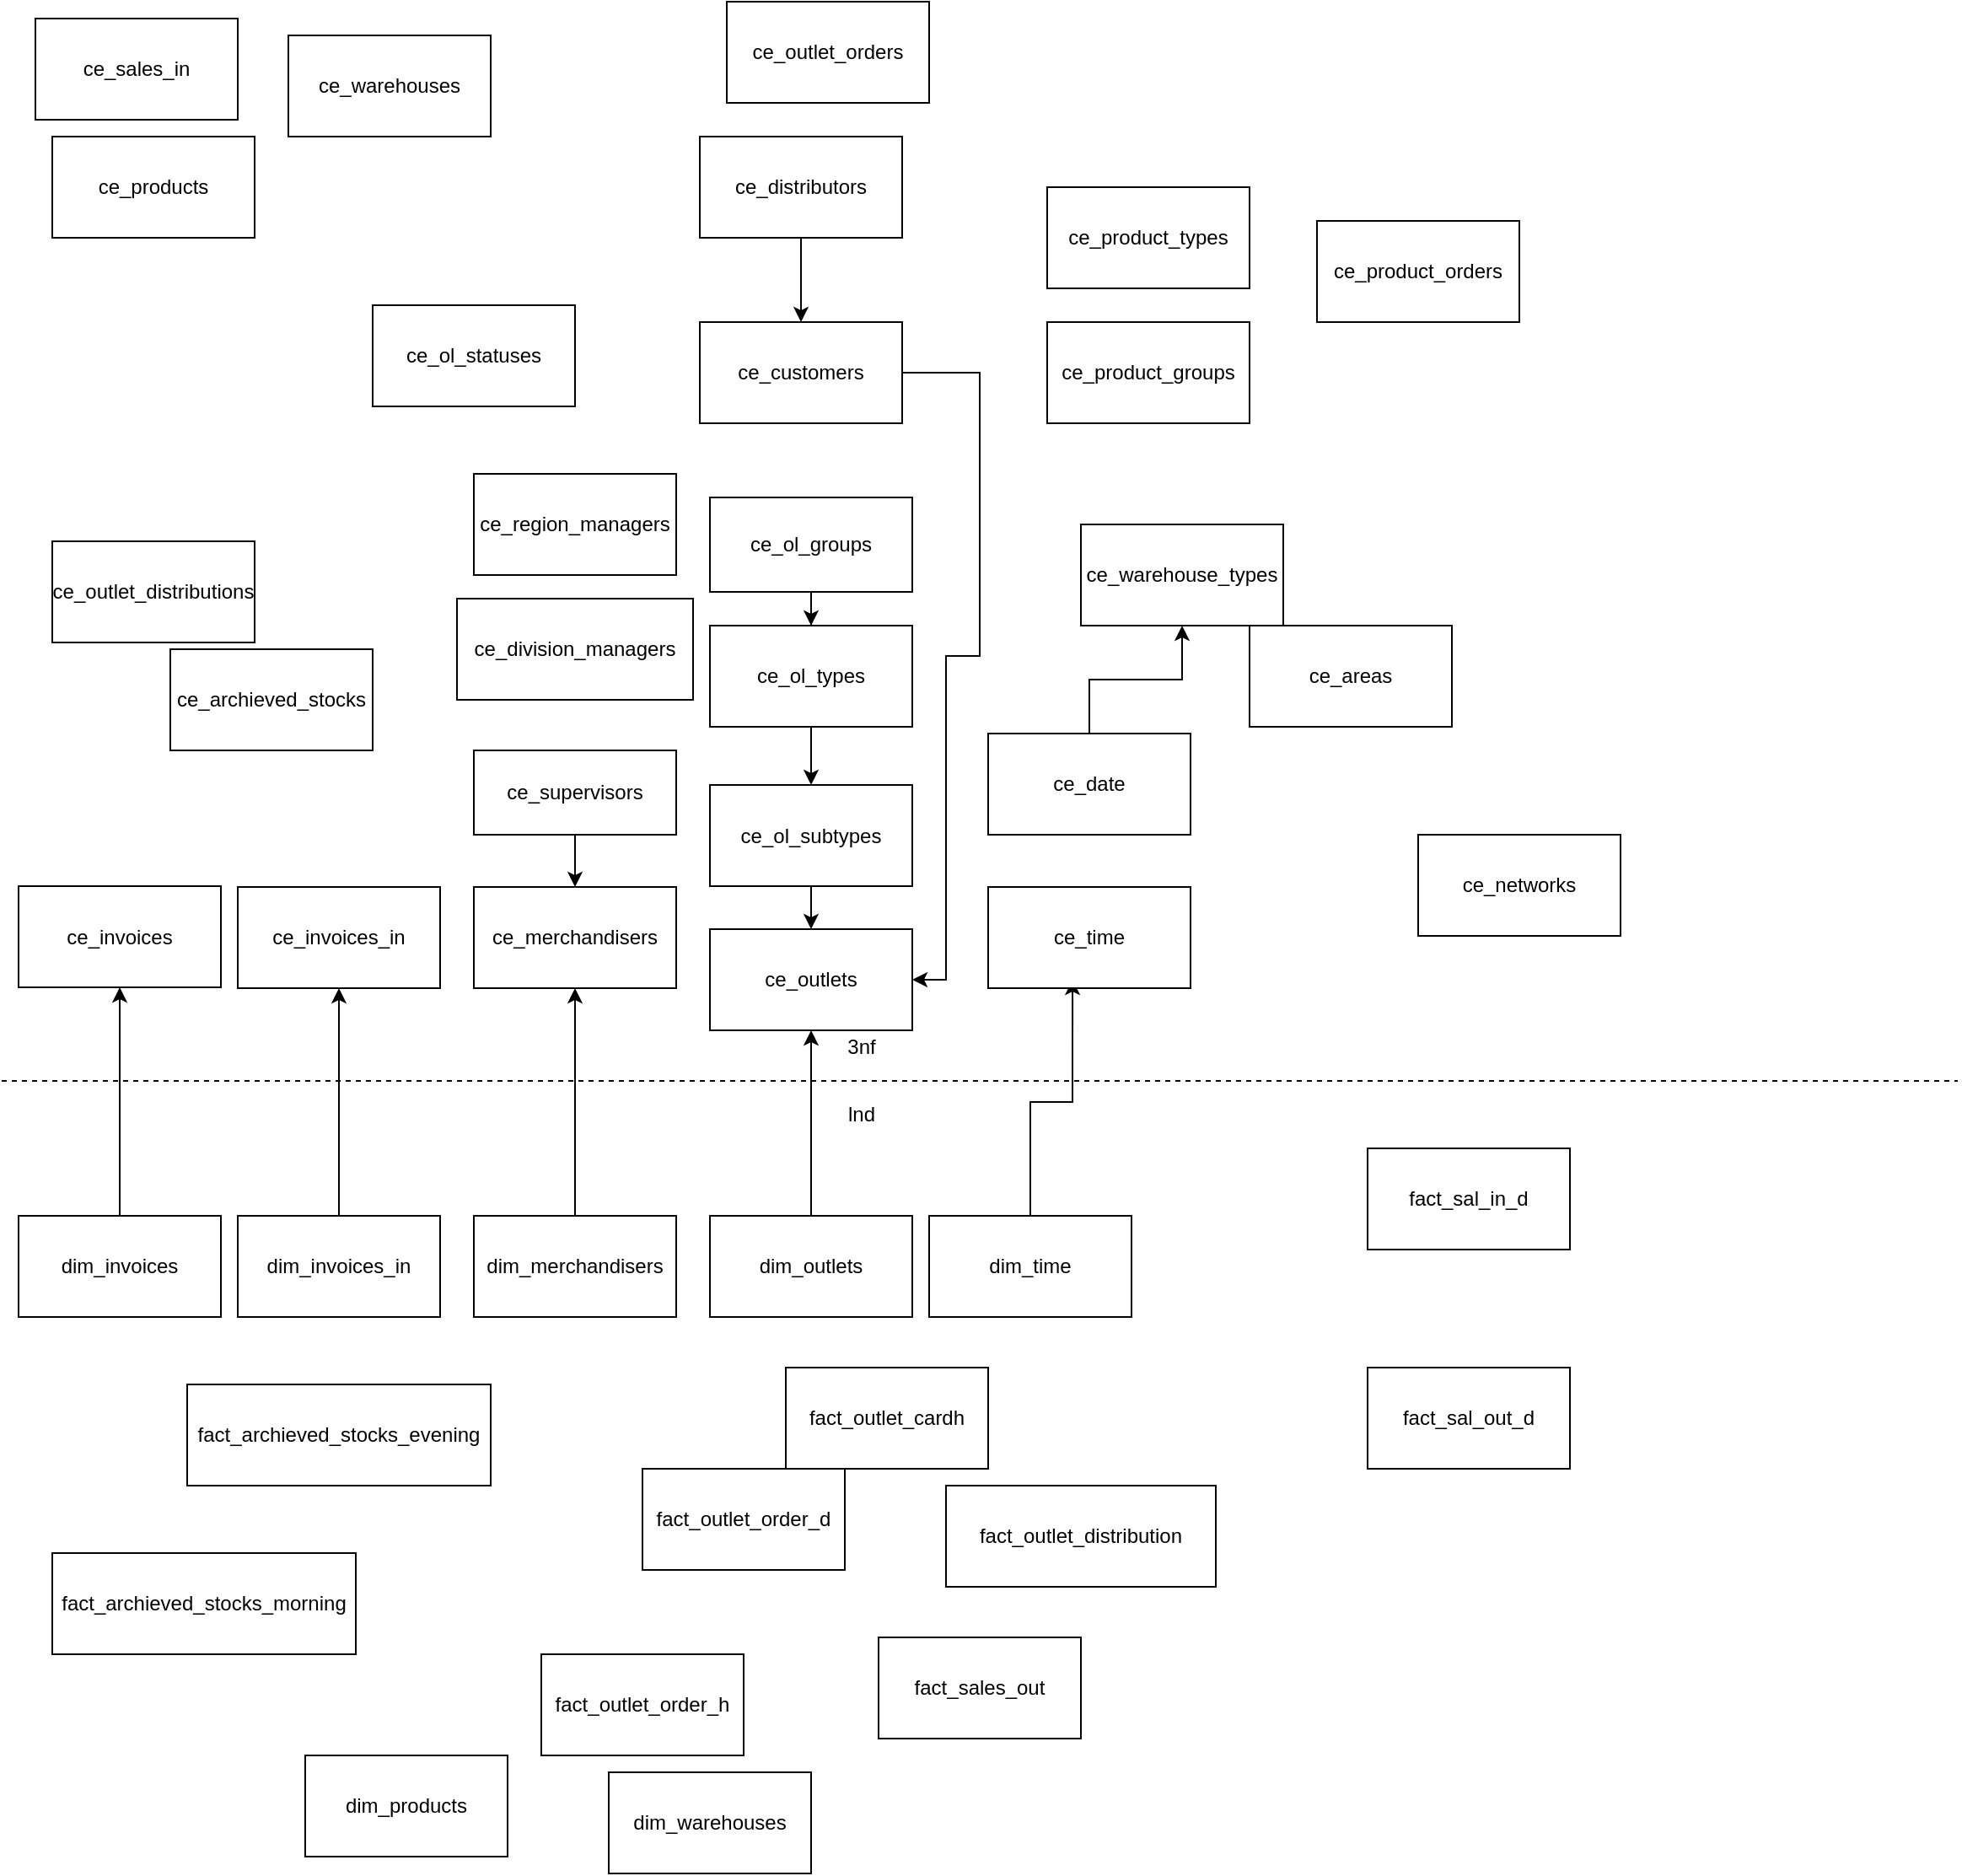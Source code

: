 <mxfile version="14.3.2" type="github">
  <diagram id="_7fvWpgEpttmV5Ay3wuX" name="Page-1">
    <mxGraphModel dx="477" dy="441" grid="1" gridSize="10" guides="1" tooltips="1" connect="1" arrows="1" fold="1" page="1" pageScale="1" pageWidth="1169" pageHeight="827" math="0" shadow="0">
      <root>
        <mxCell id="0" />
        <mxCell id="1" parent="0" />
        <mxCell id="LVDijOxA85md7Me_FVsT-3" value="fact_archieved_stocks_morning" style="rounded=0;whiteSpace=wrap;html=1;" vertex="1" parent="1">
          <mxGeometry x="30" y="920" width="180" height="60" as="geometry" />
        </mxCell>
        <mxCell id="LVDijOxA85md7Me_FVsT-4" value="fact_archieved_stocks_evening" style="rounded=0;whiteSpace=wrap;html=1;" vertex="1" parent="1">
          <mxGeometry x="110" y="820" width="180" height="60" as="geometry" />
        </mxCell>
        <mxCell id="LVDijOxA85md7Me_FVsT-50" style="edgeStyle=orthogonalEdgeStyle;rounded=0;orthogonalLoop=1;jettySize=auto;html=1;entryX=0.5;entryY=1;entryDx=0;entryDy=0;" edge="1" parent="1" source="LVDijOxA85md7Me_FVsT-5" target="LVDijOxA85md7Me_FVsT-24">
          <mxGeometry relative="1" as="geometry" />
        </mxCell>
        <mxCell id="LVDijOxA85md7Me_FVsT-5" value="dim_invoices_in" style="rounded=0;whiteSpace=wrap;html=1;" vertex="1" parent="1">
          <mxGeometry x="140" y="720" width="120" height="60" as="geometry" />
        </mxCell>
        <mxCell id="LVDijOxA85md7Me_FVsT-7" value="fact_outlet_order_d" style="rounded=0;whiteSpace=wrap;html=1;" vertex="1" parent="1">
          <mxGeometry x="380" y="870" width="120" height="60" as="geometry" />
        </mxCell>
        <mxCell id="LVDijOxA85md7Me_FVsT-9" value="dim_products" style="rounded=0;whiteSpace=wrap;html=1;" vertex="1" parent="1">
          <mxGeometry x="180" y="1040" width="120" height="60" as="geometry" />
        </mxCell>
        <mxCell id="LVDijOxA85md7Me_FVsT-60" style="edgeStyle=orthogonalEdgeStyle;rounded=0;orthogonalLoop=1;jettySize=auto;html=1;entryX=0.417;entryY=0.917;entryDx=0;entryDy=0;entryPerimeter=0;" edge="1" parent="1" source="LVDijOxA85md7Me_FVsT-10" target="LVDijOxA85md7Me_FVsT-28">
          <mxGeometry relative="1" as="geometry" />
        </mxCell>
        <mxCell id="LVDijOxA85md7Me_FVsT-10" value="dim_time" style="rounded=0;whiteSpace=wrap;html=1;" vertex="1" parent="1">
          <mxGeometry x="550" y="720" width="120" height="60" as="geometry" />
        </mxCell>
        <mxCell id="LVDijOxA85md7Me_FVsT-11" value="fact_outlet_order_h" style="rounded=0;whiteSpace=wrap;html=1;" vertex="1" parent="1">
          <mxGeometry x="320" y="980" width="120" height="60" as="geometry" />
        </mxCell>
        <mxCell id="LVDijOxA85md7Me_FVsT-49" style="edgeStyle=orthogonalEdgeStyle;rounded=0;orthogonalLoop=1;jettySize=auto;html=1;exitX=0.5;exitY=0;exitDx=0;exitDy=0;entryX=0.5;entryY=1;entryDx=0;entryDy=0;" edge="1" parent="1" source="LVDijOxA85md7Me_FVsT-12" target="LVDijOxA85md7Me_FVsT-27">
          <mxGeometry relative="1" as="geometry" />
        </mxCell>
        <mxCell id="LVDijOxA85md7Me_FVsT-12" value="dim_invoices" style="rounded=0;whiteSpace=wrap;html=1;" vertex="1" parent="1">
          <mxGeometry x="10" y="720" width="120" height="60" as="geometry" />
        </mxCell>
        <mxCell id="LVDijOxA85md7Me_FVsT-13" value="fact_outlet_distribution" style="rounded=0;whiteSpace=wrap;html=1;" vertex="1" parent="1">
          <mxGeometry x="560" y="880" width="160" height="60" as="geometry" />
        </mxCell>
        <mxCell id="LVDijOxA85md7Me_FVsT-14" value="fact_sal_in_d" style="rounded=0;whiteSpace=wrap;html=1;" vertex="1" parent="1">
          <mxGeometry x="810" y="680" width="120" height="60" as="geometry" />
        </mxCell>
        <mxCell id="LVDijOxA85md7Me_FVsT-15" value="fact_sal_out_d" style="rounded=0;whiteSpace=wrap;html=1;" vertex="1" parent="1">
          <mxGeometry x="810" y="810" width="120" height="60" as="geometry" />
        </mxCell>
        <mxCell id="LVDijOxA85md7Me_FVsT-16" value="fact_outlet_cardh" style="rounded=0;whiteSpace=wrap;html=1;" vertex="1" parent="1">
          <mxGeometry x="465" y="810" width="120" height="60" as="geometry" />
        </mxCell>
        <mxCell id="LVDijOxA85md7Me_FVsT-18" value="dim_warehouses" style="rounded=0;whiteSpace=wrap;html=1;" vertex="1" parent="1">
          <mxGeometry x="360" y="1050" width="120" height="60" as="geometry" />
        </mxCell>
        <mxCell id="LVDijOxA85md7Me_FVsT-59" style="edgeStyle=orthogonalEdgeStyle;rounded=0;orthogonalLoop=1;jettySize=auto;html=1;entryX=0.5;entryY=1;entryDx=0;entryDy=0;" edge="1" parent="1" source="LVDijOxA85md7Me_FVsT-19" target="LVDijOxA85md7Me_FVsT-33">
          <mxGeometry relative="1" as="geometry" />
        </mxCell>
        <mxCell id="LVDijOxA85md7Me_FVsT-19" value="dim_outlets" style="rounded=0;whiteSpace=wrap;html=1;" vertex="1" parent="1">
          <mxGeometry x="420" y="720" width="120" height="60" as="geometry" />
        </mxCell>
        <mxCell id="LVDijOxA85md7Me_FVsT-51" style="edgeStyle=orthogonalEdgeStyle;rounded=0;orthogonalLoop=1;jettySize=auto;html=1;entryX=0.5;entryY=1;entryDx=0;entryDy=0;" edge="1" parent="1" source="LVDijOxA85md7Me_FVsT-20" target="LVDijOxA85md7Me_FVsT-29">
          <mxGeometry relative="1" as="geometry" />
        </mxCell>
        <mxCell id="LVDijOxA85md7Me_FVsT-20" value="dim_merchandisers" style="rounded=0;whiteSpace=wrap;html=1;" vertex="1" parent="1">
          <mxGeometry x="280" y="720" width="120" height="60" as="geometry" />
        </mxCell>
        <mxCell id="LVDijOxA85md7Me_FVsT-22" value="ce_product_orders" style="rounded=0;whiteSpace=wrap;html=1;" vertex="1" parent="1">
          <mxGeometry x="780" y="130" width="120" height="60" as="geometry" />
        </mxCell>
        <mxCell id="LVDijOxA85md7Me_FVsT-23" value="ce_products" style="rounded=0;whiteSpace=wrap;html=1;" vertex="1" parent="1">
          <mxGeometry x="30" y="80" width="120" height="60" as="geometry" />
        </mxCell>
        <mxCell id="LVDijOxA85md7Me_FVsT-24" value="ce_invoices_in" style="rounded=0;whiteSpace=wrap;html=1;" vertex="1" parent="1">
          <mxGeometry x="140" y="525" width="120" height="60" as="geometry" />
        </mxCell>
        <mxCell id="LVDijOxA85md7Me_FVsT-25" value="ce_warehouses" style="rounded=0;whiteSpace=wrap;html=1;" vertex="1" parent="1">
          <mxGeometry x="170" y="20" width="120" height="60" as="geometry" />
        </mxCell>
        <mxCell id="LVDijOxA85md7Me_FVsT-26" value="ce_outlet_orders" style="rounded=0;whiteSpace=wrap;html=1;" vertex="1" parent="1">
          <mxGeometry x="430" width="120" height="60" as="geometry" />
        </mxCell>
        <mxCell id="LVDijOxA85md7Me_FVsT-27" value="ce_invoices" style="rounded=0;whiteSpace=wrap;html=1;" vertex="1" parent="1">
          <mxGeometry x="10" y="524.5" width="120" height="60" as="geometry" />
        </mxCell>
        <mxCell id="LVDijOxA85md7Me_FVsT-28" value="ce_time" style="rounded=0;whiteSpace=wrap;html=1;" vertex="1" parent="1">
          <mxGeometry x="585" y="525" width="120" height="60" as="geometry" />
        </mxCell>
        <mxCell id="LVDijOxA85md7Me_FVsT-29" value="ce_merchandisers" style="rounded=0;whiteSpace=wrap;html=1;" vertex="1" parent="1">
          <mxGeometry x="280" y="525" width="120" height="60" as="geometry" />
        </mxCell>
        <mxCell id="LVDijOxA85md7Me_FVsT-30" value="ce_archieved_stocks" style="rounded=0;whiteSpace=wrap;html=1;" vertex="1" parent="1">
          <mxGeometry x="100" y="384" width="120" height="60" as="geometry" />
        </mxCell>
        <mxCell id="LVDijOxA85md7Me_FVsT-31" value="fact_sales_out" style="rounded=0;whiteSpace=wrap;html=1;" vertex="1" parent="1">
          <mxGeometry x="520" y="970" width="120" height="60" as="geometry" />
        </mxCell>
        <mxCell id="LVDijOxA85md7Me_FVsT-32" value="ce_sales_in" style="rounded=0;whiteSpace=wrap;html=1;" vertex="1" parent="1">
          <mxGeometry x="20" y="10" width="120" height="60" as="geometry" />
        </mxCell>
        <mxCell id="LVDijOxA85md7Me_FVsT-33" value="ce_outlets" style="rounded=0;whiteSpace=wrap;html=1;" vertex="1" parent="1">
          <mxGeometry x="420" y="550" width="120" height="60" as="geometry" />
        </mxCell>
        <mxCell id="LVDijOxA85md7Me_FVsT-34" value="ce_outlet_distributions" style="rounded=0;whiteSpace=wrap;html=1;" vertex="1" parent="1">
          <mxGeometry x="30" y="320" width="120" height="60" as="geometry" />
        </mxCell>
        <mxCell id="LVDijOxA85md7Me_FVsT-65" value="" style="edgeStyle=orthogonalEdgeStyle;rounded=0;orthogonalLoop=1;jettySize=auto;html=1;" edge="1" parent="1" source="LVDijOxA85md7Me_FVsT-35" target="LVDijOxA85md7Me_FVsT-38">
          <mxGeometry relative="1" as="geometry" />
        </mxCell>
        <mxCell id="LVDijOxA85md7Me_FVsT-35" value="ce_date" style="rounded=0;whiteSpace=wrap;html=1;" vertex="1" parent="1">
          <mxGeometry x="585" y="434" width="120" height="60" as="geometry" />
        </mxCell>
        <mxCell id="LVDijOxA85md7Me_FVsT-36" value="ce_product_types" style="rounded=0;whiteSpace=wrap;html=1;" vertex="1" parent="1">
          <mxGeometry x="620" y="110" width="120" height="60" as="geometry" />
        </mxCell>
        <mxCell id="LVDijOxA85md7Me_FVsT-37" value="ce_product_groups" style="rounded=0;whiteSpace=wrap;html=1;" vertex="1" parent="1">
          <mxGeometry x="620" y="190" width="120" height="60" as="geometry" />
        </mxCell>
        <mxCell id="LVDijOxA85md7Me_FVsT-38" value="ce_warehouse_types" style="rounded=0;whiteSpace=wrap;html=1;" vertex="1" parent="1">
          <mxGeometry x="640" y="310" width="120" height="60" as="geometry" />
        </mxCell>
        <mxCell id="LVDijOxA85md7Me_FVsT-69" value="" style="edgeStyle=orthogonalEdgeStyle;rounded=0;orthogonalLoop=1;jettySize=auto;html=1;" edge="1" parent="1" source="LVDijOxA85md7Me_FVsT-39">
          <mxGeometry relative="1" as="geometry">
            <mxPoint x="480" y="550" as="targetPoint" />
          </mxGeometry>
        </mxCell>
        <mxCell id="LVDijOxA85md7Me_FVsT-39" value="ce_ol_subtypes" style="rounded=0;whiteSpace=wrap;html=1;" vertex="1" parent="1">
          <mxGeometry x="420" y="464.5" width="120" height="60" as="geometry" />
        </mxCell>
        <mxCell id="LVDijOxA85md7Me_FVsT-67" value="" style="edgeStyle=orthogonalEdgeStyle;rounded=0;orthogonalLoop=1;jettySize=auto;html=1;" edge="1" parent="1" source="LVDijOxA85md7Me_FVsT-40" target="LVDijOxA85md7Me_FVsT-39">
          <mxGeometry relative="1" as="geometry" />
        </mxCell>
        <mxCell id="LVDijOxA85md7Me_FVsT-40" value="ce_ol_types" style="rounded=0;whiteSpace=wrap;html=1;" vertex="1" parent="1">
          <mxGeometry x="420" y="370" width="120" height="60" as="geometry" />
        </mxCell>
        <mxCell id="LVDijOxA85md7Me_FVsT-41" value="ce_areas" style="rounded=0;whiteSpace=wrap;html=1;" vertex="1" parent="1">
          <mxGeometry x="740" y="370" width="120" height="60" as="geometry" />
        </mxCell>
        <mxCell id="LVDijOxA85md7Me_FVsT-42" value="ce_networks" style="rounded=0;whiteSpace=wrap;html=1;" vertex="1" parent="1">
          <mxGeometry x="840" y="494" width="120" height="60" as="geometry" />
        </mxCell>
        <mxCell id="LVDijOxA85md7Me_FVsT-64" value="" style="edgeStyle=orthogonalEdgeStyle;rounded=0;orthogonalLoop=1;jettySize=auto;html=1;" edge="1" parent="1" source="LVDijOxA85md7Me_FVsT-43" target="LVDijOxA85md7Me_FVsT-33">
          <mxGeometry relative="1" as="geometry">
            <mxPoint x="570" y="340" as="targetPoint" />
            <Array as="points">
              <mxPoint x="580" y="220" />
              <mxPoint x="580" y="388" />
              <mxPoint x="560" y="388" />
              <mxPoint x="560" y="580" />
            </Array>
          </mxGeometry>
        </mxCell>
        <mxCell id="LVDijOxA85md7Me_FVsT-43" value="ce_customers" style="rounded=0;whiteSpace=wrap;html=1;" vertex="1" parent="1">
          <mxGeometry x="414" y="190" width="120" height="60" as="geometry" />
        </mxCell>
        <mxCell id="LVDijOxA85md7Me_FVsT-44" value="ce_ol_statuses" style="rounded=0;whiteSpace=wrap;html=1;" vertex="1" parent="1">
          <mxGeometry x="220" y="180" width="120" height="60" as="geometry" />
        </mxCell>
        <mxCell id="LVDijOxA85md7Me_FVsT-58" style="edgeStyle=orthogonalEdgeStyle;rounded=0;orthogonalLoop=1;jettySize=auto;html=1;entryX=0.5;entryY=0;entryDx=0;entryDy=0;" edge="1" parent="1" source="LVDijOxA85md7Me_FVsT-45" target="LVDijOxA85md7Me_FVsT-29">
          <mxGeometry relative="1" as="geometry" />
        </mxCell>
        <mxCell id="LVDijOxA85md7Me_FVsT-45" value="ce_supervisors" style="rounded=0;whiteSpace=wrap;html=1;" vertex="1" parent="1">
          <mxGeometry x="280" y="444" width="120" height="50" as="geometry" />
        </mxCell>
        <mxCell id="LVDijOxA85md7Me_FVsT-46" value="ce_division_managers" style="rounded=0;whiteSpace=wrap;html=1;" vertex="1" parent="1">
          <mxGeometry x="270" y="354" width="140" height="60" as="geometry" />
        </mxCell>
        <mxCell id="LVDijOxA85md7Me_FVsT-47" value="ce_region_managers" style="rounded=0;whiteSpace=wrap;html=1;" vertex="1" parent="1">
          <mxGeometry x="280" y="280" width="120" height="60" as="geometry" />
        </mxCell>
        <mxCell id="LVDijOxA85md7Me_FVsT-52" value="" style="endArrow=none;dashed=1;html=1;" edge="1" parent="1">
          <mxGeometry width="50" height="50" relative="1" as="geometry">
            <mxPoint y="640" as="sourcePoint" />
            <mxPoint x="1160" y="640" as="targetPoint" />
          </mxGeometry>
        </mxCell>
        <mxCell id="LVDijOxA85md7Me_FVsT-53" value="lnd" style="text;html=1;strokeColor=none;fillColor=none;align=center;verticalAlign=middle;whiteSpace=wrap;rounded=0;" vertex="1" parent="1">
          <mxGeometry x="490" y="650" width="40" height="20" as="geometry" />
        </mxCell>
        <mxCell id="LVDijOxA85md7Me_FVsT-54" value="3nf" style="text;html=1;strokeColor=none;fillColor=none;align=center;verticalAlign=middle;whiteSpace=wrap;rounded=0;" vertex="1" parent="1">
          <mxGeometry x="490" y="610" width="40" height="20" as="geometry" />
        </mxCell>
        <mxCell id="LVDijOxA85md7Me_FVsT-63" style="edgeStyle=orthogonalEdgeStyle;rounded=0;orthogonalLoop=1;jettySize=auto;html=1;entryX=0.5;entryY=0;entryDx=0;entryDy=0;" edge="1" parent="1" source="LVDijOxA85md7Me_FVsT-61" target="LVDijOxA85md7Me_FVsT-43">
          <mxGeometry relative="1" as="geometry" />
        </mxCell>
        <mxCell id="LVDijOxA85md7Me_FVsT-61" value="ce_distributors" style="rounded=0;whiteSpace=wrap;html=1;strokeColor=#000000;" vertex="1" parent="1">
          <mxGeometry x="414" y="80" width="120" height="60" as="geometry" />
        </mxCell>
        <mxCell id="LVDijOxA85md7Me_FVsT-66" value="" style="edgeStyle=orthogonalEdgeStyle;rounded=0;orthogonalLoop=1;jettySize=auto;html=1;" edge="1" parent="1" source="LVDijOxA85md7Me_FVsT-62" target="LVDijOxA85md7Me_FVsT-40">
          <mxGeometry relative="1" as="geometry" />
        </mxCell>
        <mxCell id="LVDijOxA85md7Me_FVsT-62" value="ce_ol_groups" style="rounded=0;whiteSpace=wrap;html=1;strokeColor=#000000;" vertex="1" parent="1">
          <mxGeometry x="420" y="294" width="120" height="56" as="geometry" />
        </mxCell>
      </root>
    </mxGraphModel>
  </diagram>
</mxfile>
